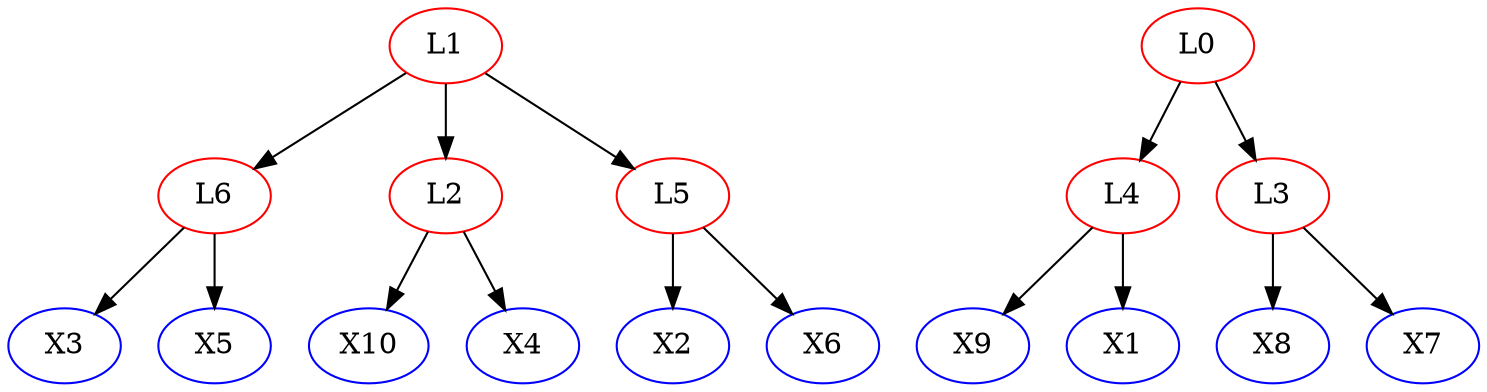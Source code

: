digraph {
L6 [color = red]; X3 [color = blue]; X8 [color = blue]; X5 [color = blue]; X2 [color = blue]; X7 [color = blue]; X6 [color = blue]; X10 [color = blue]; X9 [color = blue]; L4 [color = red]; L3 [color = red]; X1 [color = blue]; L1 [color = red]; L2 [color = red]; L5 [color = red]; L0 [color = red]; X4 [color = blue]; 
subgraph Undirected {
edge [dir=none, color=black]
}

subgraph Directed {
edge [color=black]
L2 -> X4
L3 -> X8
L1 -> L5
L2 -> X10
L5 -> X2
L6 -> X3
L3 -> X7
L5 -> X6
L1 -> L6
L4 -> X9
L1 -> L2
L0 -> L3
L4 -> X1
L6 -> X5
L0 -> L4
}

}
